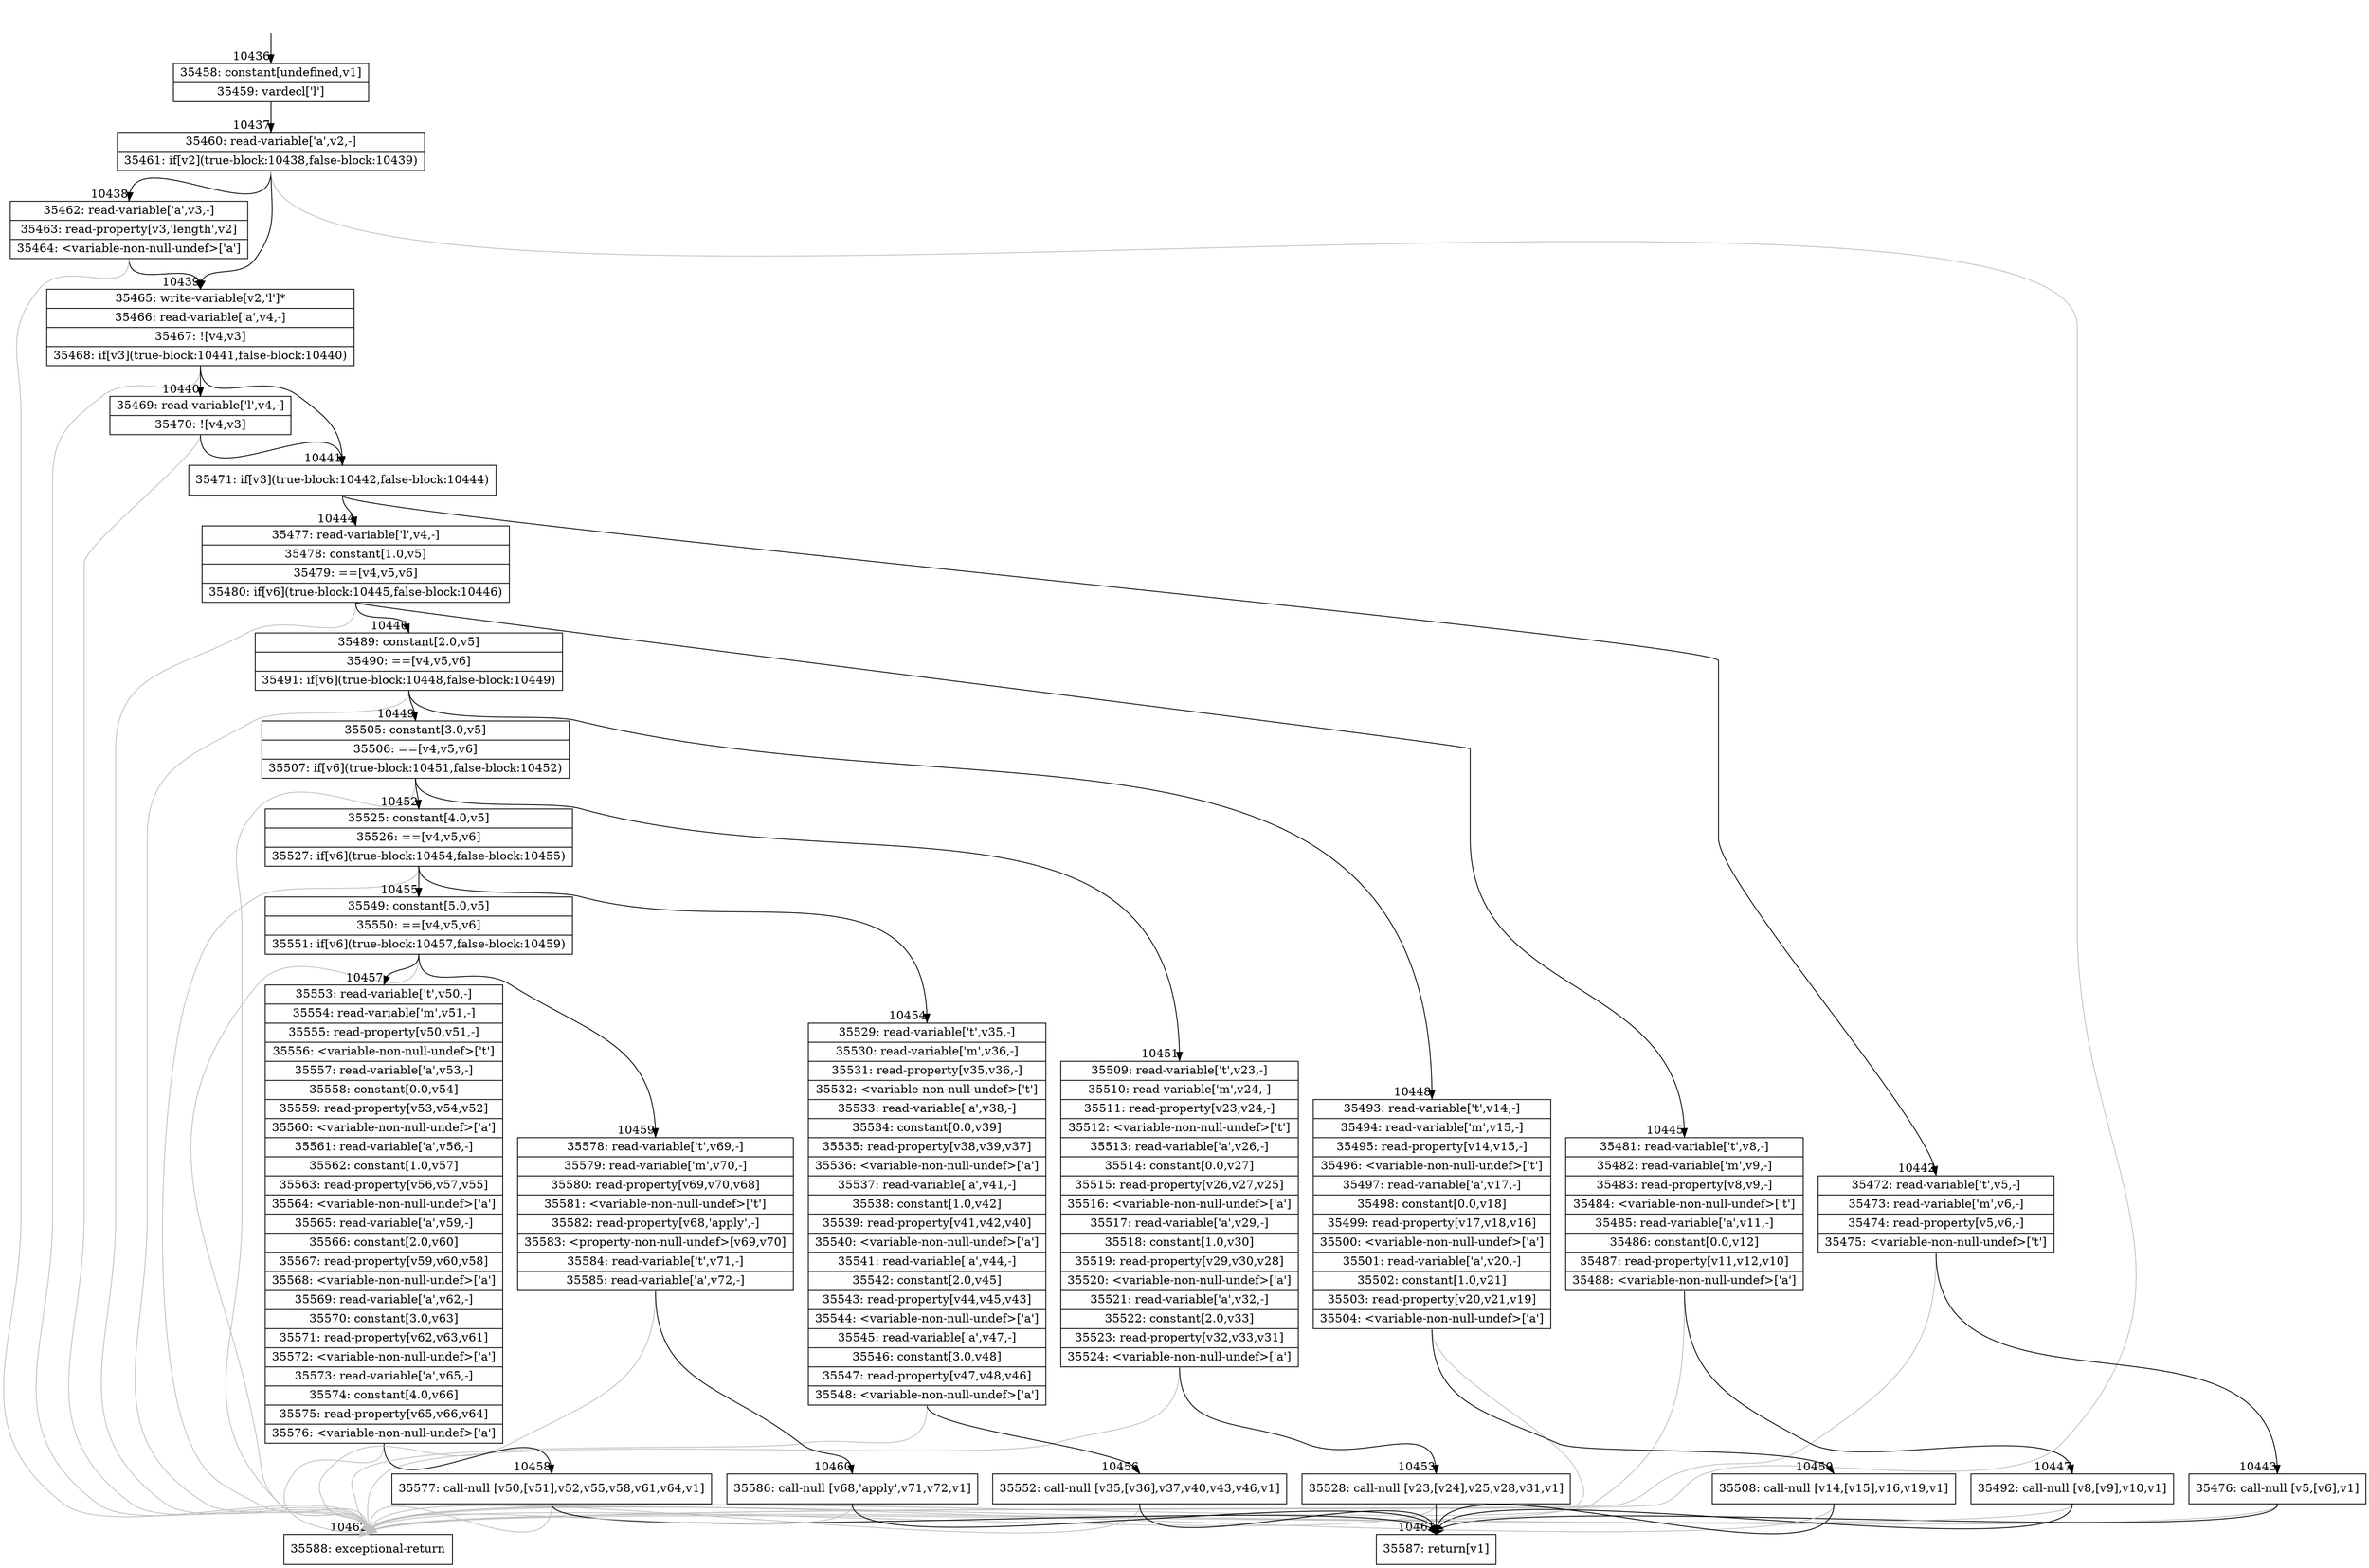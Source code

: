 digraph {
rankdir="TD"
BB_entry882[shape=none,label=""];
BB_entry882 -> BB10436 [tailport=s, headport=n, headlabel="    10436"]
BB10436 [shape=record label="{35458: constant[undefined,v1]|35459: vardecl['l']}" ] 
BB10436 -> BB10437 [tailport=s, headport=n, headlabel="      10437"]
BB10437 [shape=record label="{35460: read-variable['a',v2,-]|35461: if[v2](true-block:10438,false-block:10439)}" ] 
BB10437 -> BB10439 [tailport=s, headport=n, headlabel="      10439"]
BB10437 -> BB10438 [tailport=s, headport=n, headlabel="      10438"]
BB10437 -> BB10462 [tailport=s, headport=n, color=gray, headlabel="      10462"]
BB10438 [shape=record label="{35462: read-variable['a',v3,-]|35463: read-property[v3,'length',v2]|35464: \<variable-non-null-undef\>['a']}" ] 
BB10438 -> BB10439 [tailport=s, headport=n]
BB10438 -> BB10462 [tailport=s, headport=n, color=gray]
BB10439 [shape=record label="{35465: write-variable[v2,'l']*|35466: read-variable['a',v4,-]|35467: ![v4,v3]|35468: if[v3](true-block:10441,false-block:10440)}" ] 
BB10439 -> BB10441 [tailport=s, headport=n, headlabel="      10441"]
BB10439 -> BB10440 [tailport=s, headport=n, headlabel="      10440"]
BB10439 -> BB10462 [tailport=s, headport=n, color=gray]
BB10440 [shape=record label="{35469: read-variable['l',v4,-]|35470: ![v4,v3]}" ] 
BB10440 -> BB10441 [tailport=s, headport=n]
BB10440 -> BB10462 [tailport=s, headport=n, color=gray]
BB10441 [shape=record label="{35471: if[v3](true-block:10442,false-block:10444)}" ] 
BB10441 -> BB10442 [tailport=s, headport=n, headlabel="      10442"]
BB10441 -> BB10444 [tailport=s, headport=n, headlabel="      10444"]
BB10442 [shape=record label="{35472: read-variable['t',v5,-]|35473: read-variable['m',v6,-]|35474: read-property[v5,v6,-]|35475: \<variable-non-null-undef\>['t']}" ] 
BB10442 -> BB10443 [tailport=s, headport=n, headlabel="      10443"]
BB10442 -> BB10462 [tailport=s, headport=n, color=gray]
BB10443 [shape=record label="{35476: call-null [v5,[v6],v1]}" ] 
BB10443 -> BB10461 [tailport=s, headport=n, headlabel="      10461"]
BB10443 -> BB10462 [tailport=s, headport=n, color=gray]
BB10444 [shape=record label="{35477: read-variable['l',v4,-]|35478: constant[1.0,v5]|35479: ==[v4,v5,v6]|35480: if[v6](true-block:10445,false-block:10446)}" ] 
BB10444 -> BB10445 [tailport=s, headport=n, headlabel="      10445"]
BB10444 -> BB10446 [tailport=s, headport=n, headlabel="      10446"]
BB10444 -> BB10462 [tailport=s, headport=n, color=gray]
BB10445 [shape=record label="{35481: read-variable['t',v8,-]|35482: read-variable['m',v9,-]|35483: read-property[v8,v9,-]|35484: \<variable-non-null-undef\>['t']|35485: read-variable['a',v11,-]|35486: constant[0.0,v12]|35487: read-property[v11,v12,v10]|35488: \<variable-non-null-undef\>['a']}" ] 
BB10445 -> BB10447 [tailport=s, headport=n, headlabel="      10447"]
BB10445 -> BB10462 [tailport=s, headport=n, color=gray]
BB10446 [shape=record label="{35489: constant[2.0,v5]|35490: ==[v4,v5,v6]|35491: if[v6](true-block:10448,false-block:10449)}" ] 
BB10446 -> BB10448 [tailport=s, headport=n, headlabel="      10448"]
BB10446 -> BB10449 [tailport=s, headport=n, headlabel="      10449"]
BB10446 -> BB10462 [tailport=s, headport=n, color=gray]
BB10447 [shape=record label="{35492: call-null [v8,[v9],v10,v1]}" ] 
BB10447 -> BB10461 [tailport=s, headport=n]
BB10447 -> BB10462 [tailport=s, headport=n, color=gray]
BB10448 [shape=record label="{35493: read-variable['t',v14,-]|35494: read-variable['m',v15,-]|35495: read-property[v14,v15,-]|35496: \<variable-non-null-undef\>['t']|35497: read-variable['a',v17,-]|35498: constant[0.0,v18]|35499: read-property[v17,v18,v16]|35500: \<variable-non-null-undef\>['a']|35501: read-variable['a',v20,-]|35502: constant[1.0,v21]|35503: read-property[v20,v21,v19]|35504: \<variable-non-null-undef\>['a']}" ] 
BB10448 -> BB10450 [tailport=s, headport=n, headlabel="      10450"]
BB10448 -> BB10462 [tailport=s, headport=n, color=gray]
BB10449 [shape=record label="{35505: constant[3.0,v5]|35506: ==[v4,v5,v6]|35507: if[v6](true-block:10451,false-block:10452)}" ] 
BB10449 -> BB10451 [tailport=s, headport=n, headlabel="      10451"]
BB10449 -> BB10452 [tailport=s, headport=n, headlabel="      10452"]
BB10449 -> BB10462 [tailport=s, headport=n, color=gray]
BB10450 [shape=record label="{35508: call-null [v14,[v15],v16,v19,v1]}" ] 
BB10450 -> BB10461 [tailport=s, headport=n]
BB10450 -> BB10462 [tailport=s, headport=n, color=gray]
BB10451 [shape=record label="{35509: read-variable['t',v23,-]|35510: read-variable['m',v24,-]|35511: read-property[v23,v24,-]|35512: \<variable-non-null-undef\>['t']|35513: read-variable['a',v26,-]|35514: constant[0.0,v27]|35515: read-property[v26,v27,v25]|35516: \<variable-non-null-undef\>['a']|35517: read-variable['a',v29,-]|35518: constant[1.0,v30]|35519: read-property[v29,v30,v28]|35520: \<variable-non-null-undef\>['a']|35521: read-variable['a',v32,-]|35522: constant[2.0,v33]|35523: read-property[v32,v33,v31]|35524: \<variable-non-null-undef\>['a']}" ] 
BB10451 -> BB10453 [tailport=s, headport=n, headlabel="      10453"]
BB10451 -> BB10462 [tailport=s, headport=n, color=gray]
BB10452 [shape=record label="{35525: constant[4.0,v5]|35526: ==[v4,v5,v6]|35527: if[v6](true-block:10454,false-block:10455)}" ] 
BB10452 -> BB10454 [tailport=s, headport=n, headlabel="      10454"]
BB10452 -> BB10455 [tailport=s, headport=n, headlabel="      10455"]
BB10452 -> BB10462 [tailport=s, headport=n, color=gray]
BB10453 [shape=record label="{35528: call-null [v23,[v24],v25,v28,v31,v1]}" ] 
BB10453 -> BB10461 [tailport=s, headport=n]
BB10453 -> BB10462 [tailport=s, headport=n, color=gray]
BB10454 [shape=record label="{35529: read-variable['t',v35,-]|35530: read-variable['m',v36,-]|35531: read-property[v35,v36,-]|35532: \<variable-non-null-undef\>['t']|35533: read-variable['a',v38,-]|35534: constant[0.0,v39]|35535: read-property[v38,v39,v37]|35536: \<variable-non-null-undef\>['a']|35537: read-variable['a',v41,-]|35538: constant[1.0,v42]|35539: read-property[v41,v42,v40]|35540: \<variable-non-null-undef\>['a']|35541: read-variable['a',v44,-]|35542: constant[2.0,v45]|35543: read-property[v44,v45,v43]|35544: \<variable-non-null-undef\>['a']|35545: read-variable['a',v47,-]|35546: constant[3.0,v48]|35547: read-property[v47,v48,v46]|35548: \<variable-non-null-undef\>['a']}" ] 
BB10454 -> BB10456 [tailport=s, headport=n, headlabel="      10456"]
BB10454 -> BB10462 [tailport=s, headport=n, color=gray]
BB10455 [shape=record label="{35549: constant[5.0,v5]|35550: ==[v4,v5,v6]|35551: if[v6](true-block:10457,false-block:10459)}" ] 
BB10455 -> BB10457 [tailport=s, headport=n, headlabel="      10457"]
BB10455 -> BB10459 [tailport=s, headport=n, headlabel="      10459"]
BB10455 -> BB10462 [tailport=s, headport=n, color=gray]
BB10456 [shape=record label="{35552: call-null [v35,[v36],v37,v40,v43,v46,v1]}" ] 
BB10456 -> BB10461 [tailport=s, headport=n]
BB10456 -> BB10462 [tailport=s, headport=n, color=gray]
BB10457 [shape=record label="{35553: read-variable['t',v50,-]|35554: read-variable['m',v51,-]|35555: read-property[v50,v51,-]|35556: \<variable-non-null-undef\>['t']|35557: read-variable['a',v53,-]|35558: constant[0.0,v54]|35559: read-property[v53,v54,v52]|35560: \<variable-non-null-undef\>['a']|35561: read-variable['a',v56,-]|35562: constant[1.0,v57]|35563: read-property[v56,v57,v55]|35564: \<variable-non-null-undef\>['a']|35565: read-variable['a',v59,-]|35566: constant[2.0,v60]|35567: read-property[v59,v60,v58]|35568: \<variable-non-null-undef\>['a']|35569: read-variable['a',v62,-]|35570: constant[3.0,v63]|35571: read-property[v62,v63,v61]|35572: \<variable-non-null-undef\>['a']|35573: read-variable['a',v65,-]|35574: constant[4.0,v66]|35575: read-property[v65,v66,v64]|35576: \<variable-non-null-undef\>['a']}" ] 
BB10457 -> BB10458 [tailport=s, headport=n, headlabel="      10458"]
BB10457 -> BB10462 [tailport=s, headport=n, color=gray]
BB10458 [shape=record label="{35577: call-null [v50,[v51],v52,v55,v58,v61,v64,v1]}" ] 
BB10458 -> BB10461 [tailport=s, headport=n]
BB10458 -> BB10462 [tailport=s, headport=n, color=gray]
BB10459 [shape=record label="{35578: read-variable['t',v69,-]|35579: read-variable['m',v70,-]|35580: read-property[v69,v70,v68]|35581: \<variable-non-null-undef\>['t']|35582: read-property[v68,'apply',-]|35583: \<property-non-null-undef\>[v69,v70]|35584: read-variable['t',v71,-]|35585: read-variable['a',v72,-]}" ] 
BB10459 -> BB10460 [tailport=s, headport=n, headlabel="      10460"]
BB10459 -> BB10462 [tailport=s, headport=n, color=gray]
BB10460 [shape=record label="{35586: call-null [v68,'apply',v71,v72,v1]}" ] 
BB10460 -> BB10461 [tailport=s, headport=n]
BB10460 -> BB10462 [tailport=s, headport=n, color=gray]
BB10461 [shape=record label="{35587: return[v1]}" ] 
BB10462 [shape=record label="{35588: exceptional-return}" ] 
//#$~ 18744
}
